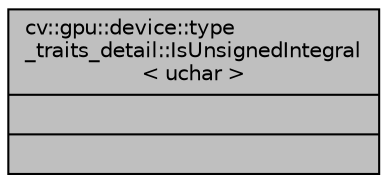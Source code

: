 digraph "cv::gpu::device::type_traits_detail::IsUnsignedIntegral&lt; uchar &gt;"
{
 // LATEX_PDF_SIZE
  edge [fontname="Helvetica",fontsize="10",labelfontname="Helvetica",labelfontsize="10"];
  node [fontname="Helvetica",fontsize="10",shape=record];
  Node1 [label="{cv::gpu::device::type\l_traits_detail::IsUnsignedIntegral\l\< uchar \>\n||}",height=0.2,width=0.4,color="black", fillcolor="grey75", style="filled", fontcolor="black",tooltip=" "];
}
